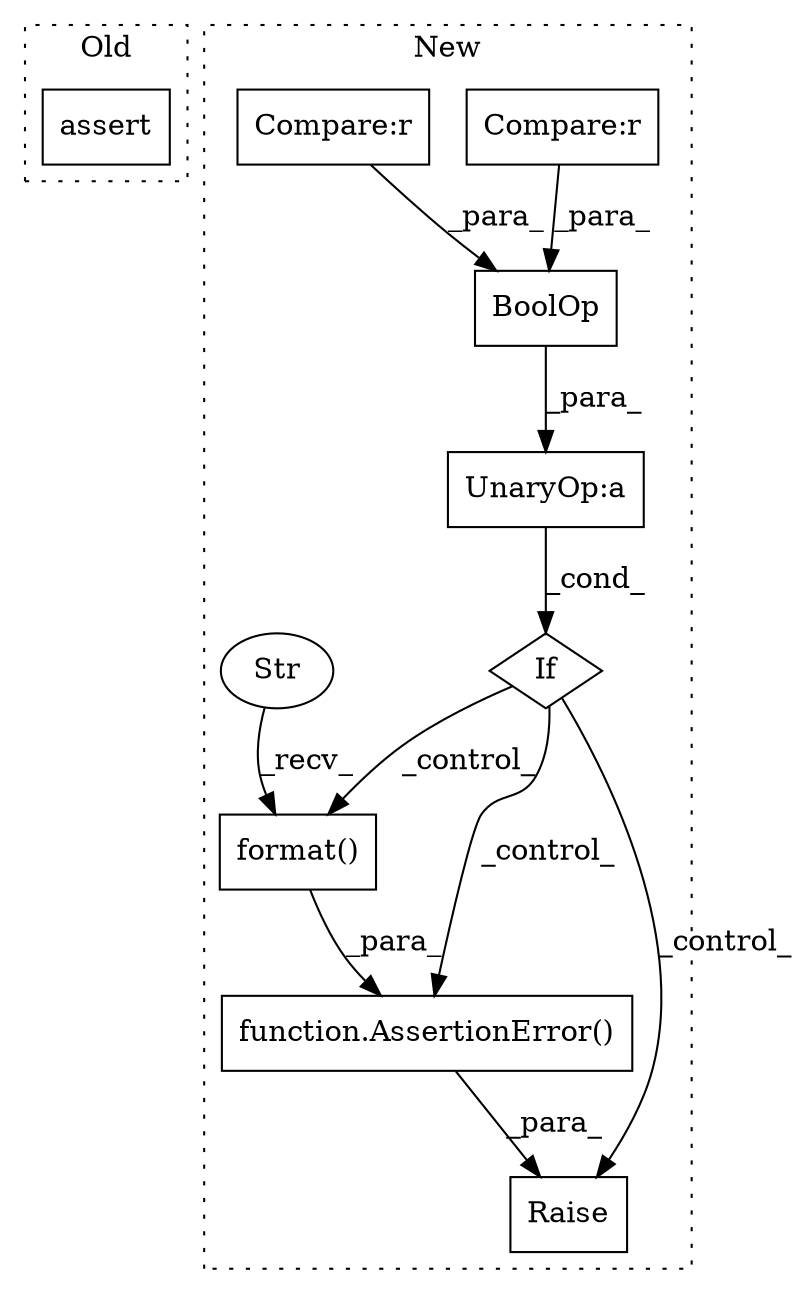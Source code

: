 digraph G {
subgraph cluster0 {
1 [label="assert" a="65" s="7960" l="7" shape="box"];
label = "Old";
style="dotted";
}
subgraph cluster1 {
2 [label="function.AssertionError()" a="75" s="8047,8199" l="40,1" shape="box"];
3 [label="Raise" a="91" s="8041" l="6" shape="box"];
4 [label="If" a="96" s="7960" l="3" shape="diamond"];
5 [label="Compare:r" a="40" s="7968" l="23" shape="box"];
6 [label="BoolOp" a="72" s="7967" l="52" shape="box"];
7 [label="Compare:r" a="40" s="7995" l="23" shape="box"];
8 [label="UnaryOp:a" a="61" s="7963" l="56" shape="box"];
9 [label="format()" a="75" s="8087,8198" l="96,1" shape="box"];
10 [label="Str" a="66" s="8087" l="49" shape="ellipse"];
label = "New";
style="dotted";
}
2 -> 3 [label="_para_"];
4 -> 2 [label="_control_"];
4 -> 3 [label="_control_"];
4 -> 9 [label="_control_"];
5 -> 6 [label="_para_"];
6 -> 8 [label="_para_"];
7 -> 6 [label="_para_"];
8 -> 4 [label="_cond_"];
9 -> 2 [label="_para_"];
10 -> 9 [label="_recv_"];
}